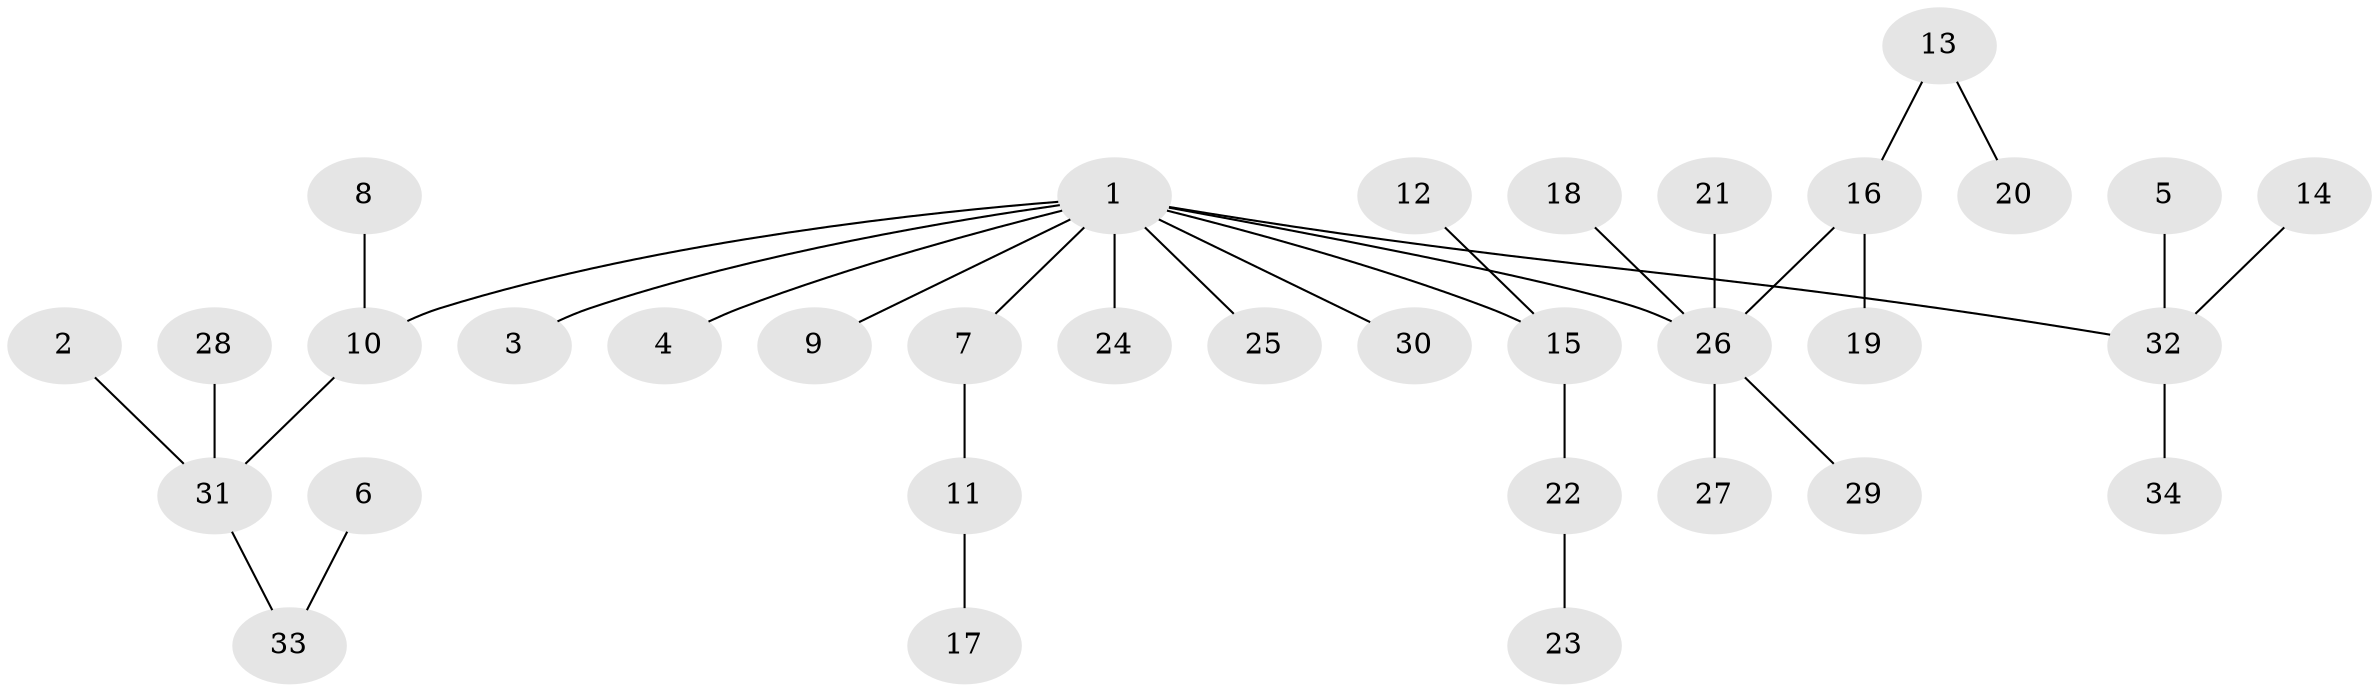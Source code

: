 // original degree distribution, {5: 0.014925373134328358, 2: 0.29850746268656714, 6: 0.029850746268656716, 4: 0.07462686567164178, 7: 0.014925373134328358, 3: 0.07462686567164178, 1: 0.4925373134328358}
// Generated by graph-tools (version 1.1) at 2025/26/03/09/25 03:26:28]
// undirected, 34 vertices, 33 edges
graph export_dot {
graph [start="1"]
  node [color=gray90,style=filled];
  1;
  2;
  3;
  4;
  5;
  6;
  7;
  8;
  9;
  10;
  11;
  12;
  13;
  14;
  15;
  16;
  17;
  18;
  19;
  20;
  21;
  22;
  23;
  24;
  25;
  26;
  27;
  28;
  29;
  30;
  31;
  32;
  33;
  34;
  1 -- 3 [weight=1.0];
  1 -- 4 [weight=1.0];
  1 -- 7 [weight=1.0];
  1 -- 9 [weight=1.0];
  1 -- 10 [weight=1.0];
  1 -- 15 [weight=1.0];
  1 -- 24 [weight=1.0];
  1 -- 25 [weight=1.0];
  1 -- 26 [weight=1.0];
  1 -- 30 [weight=1.0];
  1 -- 32 [weight=1.0];
  2 -- 31 [weight=1.0];
  5 -- 32 [weight=1.0];
  6 -- 33 [weight=1.0];
  7 -- 11 [weight=1.0];
  8 -- 10 [weight=1.0];
  10 -- 31 [weight=1.0];
  11 -- 17 [weight=1.0];
  12 -- 15 [weight=1.0];
  13 -- 16 [weight=1.0];
  13 -- 20 [weight=1.0];
  14 -- 32 [weight=1.0];
  15 -- 22 [weight=1.0];
  16 -- 19 [weight=1.0];
  16 -- 26 [weight=1.0];
  18 -- 26 [weight=1.0];
  21 -- 26 [weight=1.0];
  22 -- 23 [weight=1.0];
  26 -- 27 [weight=1.0];
  26 -- 29 [weight=1.0];
  28 -- 31 [weight=1.0];
  31 -- 33 [weight=1.0];
  32 -- 34 [weight=1.0];
}
